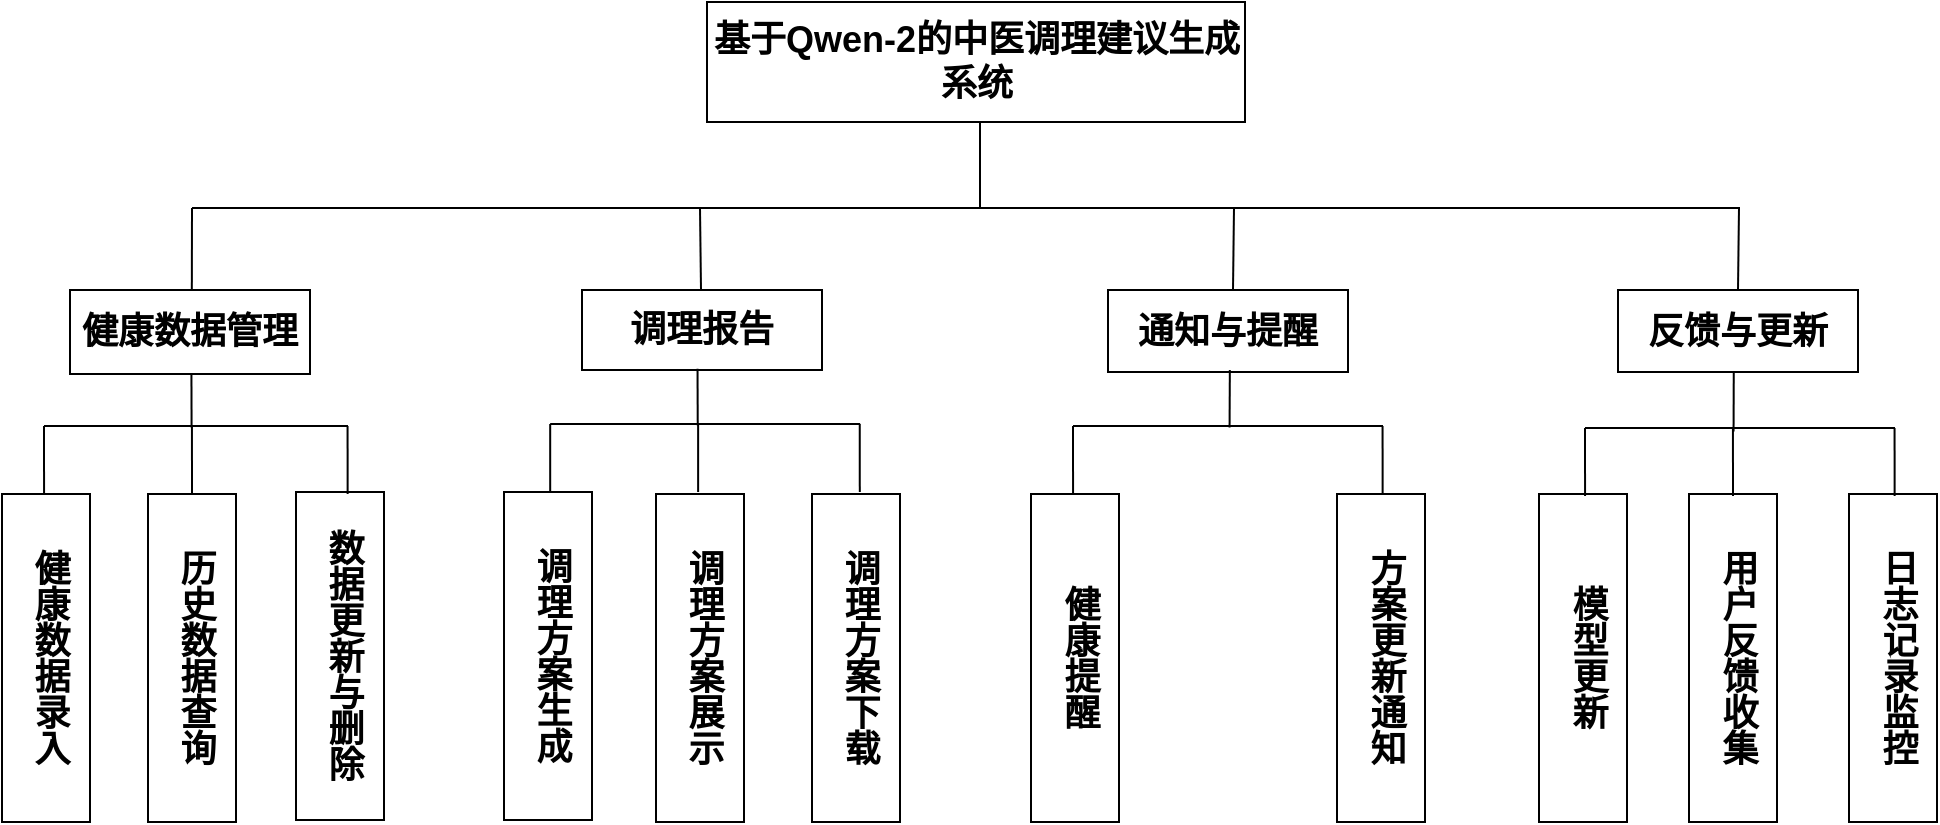 <mxfile version="24.8.2">
  <diagram name="第 1 页" id="pNE-IuITs1aVS37UrQAU">
    <mxGraphModel dx="2305" dy="1002" grid="0" gridSize="10" guides="1" tooltips="1" connect="1" arrows="1" fold="1" page="0" pageScale="1" pageWidth="1200" pageHeight="1920" math="0" shadow="0">
      <root>
        <mxCell id="0" />
        <mxCell id="1" parent="0" />
        <mxCell id="nB4OXl1XGSPuqhfGVAhm-1" value="&lt;font style=&quot;font-size: 18px;&quot;&gt;基于Qwen-2的中医调理建议生成系统&lt;/font&gt;" style="rounded=0;whiteSpace=wrap;html=1;fontStyle=1;fontSize=18;" vertex="1" parent="1">
          <mxGeometry x="-561.5" y="-118" width="269" height="60" as="geometry" />
        </mxCell>
        <mxCell id="nB4OXl1XGSPuqhfGVAhm-2" value="健康数据管理" style="rounded=0;whiteSpace=wrap;html=1;fontSize=18;fontStyle=1" vertex="1" parent="1">
          <mxGeometry x="-880" y="26" width="120" height="42" as="geometry" />
        </mxCell>
        <mxCell id="nB4OXl1XGSPuqhfGVAhm-5" value="&lt;font style=&quot;font-size: 18px;&quot;&gt;健康数据录入&lt;/font&gt;" style="rounded=0;whiteSpace=wrap;html=1;align=center;textDirection=vertical-rl;fontSize=18;fontStyle=1" vertex="1" parent="1">
          <mxGeometry x="-914" y="128" width="44" height="164" as="geometry" />
        </mxCell>
        <mxCell id="nB4OXl1XGSPuqhfGVAhm-6" value="历史数据查询" style="rounded=0;whiteSpace=wrap;html=1;align=center;textDirection=vertical-rl;fontSize=18;fontStyle=1" vertex="1" parent="1">
          <mxGeometry x="-841" y="128" width="44" height="164" as="geometry" />
        </mxCell>
        <mxCell id="nB4OXl1XGSPuqhfGVAhm-7" value="数据更新与删除" style="rounded=0;whiteSpace=wrap;html=1;align=center;textDirection=vertical-rl;fontSize=18;fontStyle=1" vertex="1" parent="1">
          <mxGeometry x="-767" y="127" width="44" height="164" as="geometry" />
        </mxCell>
        <mxCell id="nB4OXl1XGSPuqhfGVAhm-8" value="调理报告" style="rounded=0;whiteSpace=wrap;html=1;fontSize=18;fontStyle=1" vertex="1" parent="1">
          <mxGeometry x="-624" y="26" width="120" height="40" as="geometry" />
        </mxCell>
        <mxCell id="nB4OXl1XGSPuqhfGVAhm-9" value="调理方案生成" style="rounded=0;whiteSpace=wrap;html=1;align=center;textDirection=vertical-rl;fontSize=18;fontStyle=1" vertex="1" parent="1">
          <mxGeometry x="-663" y="127" width="44" height="164" as="geometry" />
        </mxCell>
        <mxCell id="nB4OXl1XGSPuqhfGVAhm-10" value="调理方案展示" style="rounded=0;whiteSpace=wrap;html=1;align=center;textDirection=vertical-rl;fontSize=18;fontStyle=1" vertex="1" parent="1">
          <mxGeometry x="-587" y="128" width="44" height="164" as="geometry" />
        </mxCell>
        <mxCell id="nB4OXl1XGSPuqhfGVAhm-11" value="调理方案下载" style="rounded=0;whiteSpace=wrap;html=1;align=center;textDirection=vertical-rl;fontSize=18;fontStyle=1" vertex="1" parent="1">
          <mxGeometry x="-509" y="128" width="44" height="164" as="geometry" />
        </mxCell>
        <mxCell id="nB4OXl1XGSPuqhfGVAhm-18" value="通知与提醒" style="rounded=0;whiteSpace=wrap;html=1;fontSize=18;fontStyle=1" vertex="1" parent="1">
          <mxGeometry x="-361" y="26" width="120" height="41" as="geometry" />
        </mxCell>
        <mxCell id="nB4OXl1XGSPuqhfGVAhm-19" value="健康提醒" style="rounded=0;whiteSpace=wrap;html=1;align=center;textDirection=vertical-rl;fontSize=18;fontStyle=1" vertex="1" parent="1">
          <mxGeometry x="-399.5" y="128" width="44" height="164" as="geometry" />
        </mxCell>
        <mxCell id="nB4OXl1XGSPuqhfGVAhm-23" value="反馈与更新" style="rounded=0;whiteSpace=wrap;html=1;fontSize=18;fontStyle=1" vertex="1" parent="1">
          <mxGeometry x="-106" y="26" width="120" height="41" as="geometry" />
        </mxCell>
        <mxCell id="nB4OXl1XGSPuqhfGVAhm-24" value="模型更新" style="rounded=0;whiteSpace=wrap;html=1;align=center;textDirection=vertical-rl;fontSize=18;fontStyle=1" vertex="1" parent="1">
          <mxGeometry x="-145.5" y="128" width="44" height="164" as="geometry" />
        </mxCell>
        <mxCell id="nB4OXl1XGSPuqhfGVAhm-25" value="方案更新通知" style="rounded=0;whiteSpace=wrap;html=1;align=center;textDirection=vertical-rl;fontSize=18;fontStyle=1" vertex="1" parent="1">
          <mxGeometry x="-246.5" y="128" width="44" height="164" as="geometry" />
        </mxCell>
        <mxCell id="nB4OXl1XGSPuqhfGVAhm-26" value="用户反馈收集" style="rounded=0;whiteSpace=wrap;html=1;align=center;textDirection=vertical-rl;fontSize=18;fontStyle=1" vertex="1" parent="1">
          <mxGeometry x="-70.5" y="128" width="44" height="164" as="geometry" />
        </mxCell>
        <mxCell id="nB4OXl1XGSPuqhfGVAhm-27" value="日志记录监控" style="rounded=0;whiteSpace=wrap;html=1;align=center;textDirection=vertical-rl;fontSize=18;fontStyle=1" vertex="1" parent="1">
          <mxGeometry x="9.5" y="128" width="44" height="164" as="geometry" />
        </mxCell>
        <mxCell id="nB4OXl1XGSPuqhfGVAhm-29" value="" style="endArrow=none;html=1;rounded=0;fontSize=12;startSize=8;endSize=8;curved=1;exitX=0.491;exitY=-0.002;exitDx=0;exitDy=0;exitPerimeter=0;fontStyle=1" edge="1" parent="1">
          <mxGeometry width="50" height="50" relative="1" as="geometry">
            <mxPoint x="-819.08" y="25.916" as="sourcePoint" />
            <mxPoint x="-819" y="-15" as="targetPoint" />
          </mxGeometry>
        </mxCell>
        <mxCell id="nB4OXl1XGSPuqhfGVAhm-31" value="" style="endArrow=none;html=1;rounded=0;fontSize=12;startSize=8;endSize=8;curved=1;fontStyle=1" edge="1" parent="1">
          <mxGeometry width="50" height="50" relative="1" as="geometry">
            <mxPoint x="-819" y="-15" as="sourcePoint" />
            <mxPoint x="-424" y="-15" as="targetPoint" />
          </mxGeometry>
        </mxCell>
        <mxCell id="nB4OXl1XGSPuqhfGVAhm-32" value="" style="endArrow=none;html=1;rounded=0;fontSize=12;startSize=8;endSize=8;curved=1;fontStyle=1" edge="1" parent="1">
          <mxGeometry width="50" height="50" relative="1" as="geometry">
            <mxPoint x="-425" y="-15" as="sourcePoint" />
            <mxPoint x="-425" y="-58" as="targetPoint" />
          </mxGeometry>
        </mxCell>
        <mxCell id="nB4OXl1XGSPuqhfGVAhm-34" value="" style="endArrow=none;html=1;rounded=0;fontSize=12;startSize=8;endSize=8;curved=1;fontStyle=1" edge="1" parent="1">
          <mxGeometry width="50" height="50" relative="1" as="geometry">
            <mxPoint x="-426" y="-15" as="sourcePoint" />
            <mxPoint x="-45" y="-15" as="targetPoint" />
          </mxGeometry>
        </mxCell>
        <mxCell id="nB4OXl1XGSPuqhfGVAhm-35" value="" style="endArrow=none;html=1;rounded=0;fontSize=12;startSize=8;endSize=8;curved=1;exitX=0.491;exitY=-0.002;exitDx=0;exitDy=0;exitPerimeter=0;fontStyle=1" edge="1" parent="1">
          <mxGeometry width="50" height="50" relative="1" as="geometry">
            <mxPoint x="-564.5" y="26" as="sourcePoint" />
            <mxPoint x="-565" y="-15" as="targetPoint" />
          </mxGeometry>
        </mxCell>
        <mxCell id="nB4OXl1XGSPuqhfGVAhm-36" value="" style="endArrow=none;html=1;rounded=0;fontSize=12;startSize=8;endSize=8;curved=1;exitX=0.491;exitY=-0.002;exitDx=0;exitDy=0;exitPerimeter=0;fontStyle=1" edge="1" parent="1">
          <mxGeometry width="50" height="50" relative="1" as="geometry">
            <mxPoint x="-298.5" y="26" as="sourcePoint" />
            <mxPoint x="-298" y="-15" as="targetPoint" />
          </mxGeometry>
        </mxCell>
        <mxCell id="nB4OXl1XGSPuqhfGVAhm-37" value="" style="endArrow=none;html=1;rounded=0;fontSize=12;startSize=8;endSize=8;curved=1;exitX=0.491;exitY=-0.002;exitDx=0;exitDy=0;exitPerimeter=0;fontStyle=1" edge="1" parent="1">
          <mxGeometry width="50" height="50" relative="1" as="geometry">
            <mxPoint x="-46" y="26" as="sourcePoint" />
            <mxPoint x="-45.5" y="-15" as="targetPoint" />
          </mxGeometry>
        </mxCell>
        <mxCell id="nB4OXl1XGSPuqhfGVAhm-38" value="" style="endArrow=none;html=1;rounded=0;fontSize=12;startSize=8;endSize=8;curved=1;fontStyle=1" edge="1" parent="1">
          <mxGeometry width="50" height="50" relative="1" as="geometry">
            <mxPoint x="-893" y="94" as="sourcePoint" />
            <mxPoint x="-741" y="94" as="targetPoint" />
          </mxGeometry>
        </mxCell>
        <mxCell id="nB4OXl1XGSPuqhfGVAhm-41" value="" style="endArrow=none;html=1;rounded=0;fontSize=12;startSize=8;endSize=8;curved=1;exitX=0.5;exitY=0;exitDx=0;exitDy=0;fontStyle=1" edge="1" parent="1" source="nB4OXl1XGSPuqhfGVAhm-6">
          <mxGeometry width="50" height="50" relative="1" as="geometry">
            <mxPoint x="-819.53" y="135" as="sourcePoint" />
            <mxPoint x="-819.03" y="94" as="targetPoint" />
          </mxGeometry>
        </mxCell>
        <mxCell id="nB4OXl1XGSPuqhfGVAhm-42" value="" style="endArrow=none;html=1;rounded=0;fontSize=12;startSize=8;endSize=8;curved=1;exitX=0.5;exitY=0;exitDx=0;exitDy=0;fontStyle=1" edge="1" parent="1">
          <mxGeometry width="50" height="50" relative="1" as="geometry">
            <mxPoint x="-892.97" y="128" as="sourcePoint" />
            <mxPoint x="-893" y="94" as="targetPoint" />
          </mxGeometry>
        </mxCell>
        <mxCell id="nB4OXl1XGSPuqhfGVAhm-43" value="" style="endArrow=none;html=1;rounded=0;fontSize=12;startSize=8;endSize=8;curved=1;exitX=0.5;exitY=0;exitDx=0;exitDy=0;fontStyle=1" edge="1" parent="1">
          <mxGeometry width="50" height="50" relative="1" as="geometry">
            <mxPoint x="-741.18" y="128" as="sourcePoint" />
            <mxPoint x="-741.21" y="94" as="targetPoint" />
          </mxGeometry>
        </mxCell>
        <mxCell id="nB4OXl1XGSPuqhfGVAhm-44" value="" style="endArrow=none;html=1;rounded=0;fontSize=12;startSize=8;endSize=8;curved=1;entryX=0.506;entryY=1.003;entryDx=0;entryDy=0;entryPerimeter=0;fontStyle=1" edge="1" parent="1">
          <mxGeometry width="50" height="50" relative="1" as="geometry">
            <mxPoint x="-819.21" y="94.71" as="sourcePoint" />
            <mxPoint x="-819.28" y="68.126" as="targetPoint" />
          </mxGeometry>
        </mxCell>
        <mxCell id="nB4OXl1XGSPuqhfGVAhm-45" value="" style="endArrow=none;html=1;rounded=0;fontSize=12;startSize=8;endSize=8;curved=1;fontStyle=1" edge="1" parent="1">
          <mxGeometry width="50" height="50" relative="1" as="geometry">
            <mxPoint x="-639.92" y="93" as="sourcePoint" />
            <mxPoint x="-484.92" y="93" as="targetPoint" />
          </mxGeometry>
        </mxCell>
        <mxCell id="nB4OXl1XGSPuqhfGVAhm-46" value="" style="endArrow=none;html=1;rounded=0;fontSize=12;startSize=8;endSize=8;curved=1;exitX=0.5;exitY=0;exitDx=0;exitDy=0;fontStyle=1" edge="1" parent="1">
          <mxGeometry width="50" height="50" relative="1" as="geometry">
            <mxPoint x="-565.92" y="127" as="sourcePoint" />
            <mxPoint x="-565.95" y="93" as="targetPoint" />
          </mxGeometry>
        </mxCell>
        <mxCell id="nB4OXl1XGSPuqhfGVAhm-47" value="" style="endArrow=none;html=1;rounded=0;fontSize=12;startSize=8;endSize=8;curved=1;exitX=0.5;exitY=0;exitDx=0;exitDy=0;fontStyle=1" edge="1" parent="1">
          <mxGeometry width="50" height="50" relative="1" as="geometry">
            <mxPoint x="-639.89" y="127" as="sourcePoint" />
            <mxPoint x="-639.92" y="93" as="targetPoint" />
          </mxGeometry>
        </mxCell>
        <mxCell id="nB4OXl1XGSPuqhfGVAhm-48" value="" style="endArrow=none;html=1;rounded=0;fontSize=12;startSize=8;endSize=8;curved=1;exitX=0.5;exitY=0;exitDx=0;exitDy=0;fontStyle=1" edge="1" parent="1">
          <mxGeometry width="50" height="50" relative="1" as="geometry">
            <mxPoint x="-485.1" y="127" as="sourcePoint" />
            <mxPoint x="-485.13" y="93" as="targetPoint" />
          </mxGeometry>
        </mxCell>
        <mxCell id="nB4OXl1XGSPuqhfGVAhm-49" value="" style="endArrow=none;html=1;rounded=0;fontSize=12;startSize=8;endSize=8;curved=1;entryX=0.523;entryY=0.984;entryDx=0;entryDy=0;entryPerimeter=0;fontStyle=1" edge="1" parent="1">
          <mxGeometry width="50" height="50" relative="1" as="geometry">
            <mxPoint x="-566.13" y="93.71" as="sourcePoint" />
            <mxPoint x="-566.24" y="65.36" as="targetPoint" />
          </mxGeometry>
        </mxCell>
        <mxCell id="nB4OXl1XGSPuqhfGVAhm-50" value="" style="endArrow=none;html=1;rounded=0;fontSize=12;startSize=8;endSize=8;curved=1;fontStyle=1" edge="1" parent="1">
          <mxGeometry width="50" height="50" relative="1" as="geometry">
            <mxPoint x="-378.5" y="94" as="sourcePoint" />
            <mxPoint x="-223.5" y="94" as="targetPoint" />
          </mxGeometry>
        </mxCell>
        <mxCell id="nB4OXl1XGSPuqhfGVAhm-52" value="" style="endArrow=none;html=1;rounded=0;fontSize=12;startSize=8;endSize=8;curved=1;exitX=0.5;exitY=0;exitDx=0;exitDy=0;fontStyle=1" edge="1" parent="1">
          <mxGeometry width="50" height="50" relative="1" as="geometry">
            <mxPoint x="-378.47" y="128" as="sourcePoint" />
            <mxPoint x="-378.5" y="94" as="targetPoint" />
          </mxGeometry>
        </mxCell>
        <mxCell id="nB4OXl1XGSPuqhfGVAhm-53" value="" style="endArrow=none;html=1;rounded=0;fontSize=12;startSize=8;endSize=8;curved=1;exitX=0.5;exitY=0;exitDx=0;exitDy=0;fontStyle=1" edge="1" parent="1">
          <mxGeometry width="50" height="50" relative="1" as="geometry">
            <mxPoint x="-223.68" y="128" as="sourcePoint" />
            <mxPoint x="-223.71" y="94" as="targetPoint" />
          </mxGeometry>
        </mxCell>
        <mxCell id="nB4OXl1XGSPuqhfGVAhm-54" value="" style="endArrow=none;html=1;rounded=0;fontSize=12;startSize=8;endSize=8;curved=1;entryX=0.523;entryY=0.984;entryDx=0;entryDy=0;entryPerimeter=0;fontStyle=1" edge="1" parent="1">
          <mxGeometry width="50" height="50" relative="1" as="geometry">
            <mxPoint x="-300.21" y="94.71" as="sourcePoint" />
            <mxPoint x="-300.08" y="66" as="targetPoint" />
          </mxGeometry>
        </mxCell>
        <mxCell id="nB4OXl1XGSPuqhfGVAhm-55" value="" style="endArrow=none;html=1;rounded=0;fontSize=12;startSize=8;endSize=8;curved=1;fontStyle=1" edge="1" parent="1">
          <mxGeometry width="50" height="50" relative="1" as="geometry">
            <mxPoint x="-122.5" y="95" as="sourcePoint" />
            <mxPoint x="32.5" y="95" as="targetPoint" />
          </mxGeometry>
        </mxCell>
        <mxCell id="nB4OXl1XGSPuqhfGVAhm-56" value="" style="endArrow=none;html=1;rounded=0;fontSize=12;startSize=8;endSize=8;curved=1;exitX=0.5;exitY=0;exitDx=0;exitDy=0;fontStyle=1" edge="1" parent="1">
          <mxGeometry width="50" height="50" relative="1" as="geometry">
            <mxPoint x="-48.5" y="129" as="sourcePoint" />
            <mxPoint x="-48.53" y="95" as="targetPoint" />
          </mxGeometry>
        </mxCell>
        <mxCell id="nB4OXl1XGSPuqhfGVAhm-57" value="" style="endArrow=none;html=1;rounded=0;fontSize=12;startSize=8;endSize=8;curved=1;exitX=0.5;exitY=0;exitDx=0;exitDy=0;fontStyle=1" edge="1" parent="1">
          <mxGeometry width="50" height="50" relative="1" as="geometry">
            <mxPoint x="-122.47" y="129" as="sourcePoint" />
            <mxPoint x="-122.5" y="95" as="targetPoint" />
          </mxGeometry>
        </mxCell>
        <mxCell id="nB4OXl1XGSPuqhfGVAhm-58" value="" style="endArrow=none;html=1;rounded=0;fontSize=12;startSize=8;endSize=8;curved=1;exitX=0.5;exitY=0;exitDx=0;exitDy=0;fontStyle=1" edge="1" parent="1">
          <mxGeometry width="50" height="50" relative="1" as="geometry">
            <mxPoint x="32.32" y="129" as="sourcePoint" />
            <mxPoint x="32.29" y="95" as="targetPoint" />
          </mxGeometry>
        </mxCell>
        <mxCell id="nB4OXl1XGSPuqhfGVAhm-59" value="" style="endArrow=none;html=1;rounded=0;fontSize=12;startSize=8;endSize=8;curved=1;entryX=0.574;entryY=0.991;entryDx=0;entryDy=0;entryPerimeter=0;fontStyle=1" edge="1" parent="1">
          <mxGeometry width="50" height="50" relative="1" as="geometry">
            <mxPoint x="-48.21" y="96.71" as="sourcePoint" />
            <mxPoint x="-48.12" y="66.631" as="targetPoint" />
          </mxGeometry>
        </mxCell>
      </root>
    </mxGraphModel>
  </diagram>
</mxfile>

